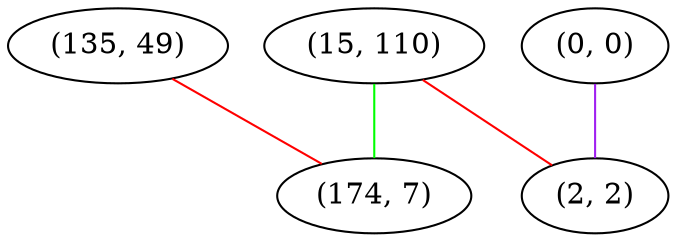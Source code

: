 graph "" {
"(15, 110)";
"(135, 49)";
"(174, 7)";
"(0, 0)";
"(2, 2)";
"(15, 110)" -- "(174, 7)"  [color=green, key=0, weight=2];
"(15, 110)" -- "(2, 2)"  [color=red, key=0, weight=1];
"(135, 49)" -- "(174, 7)"  [color=red, key=0, weight=1];
"(0, 0)" -- "(2, 2)"  [color=purple, key=0, weight=4];
}
